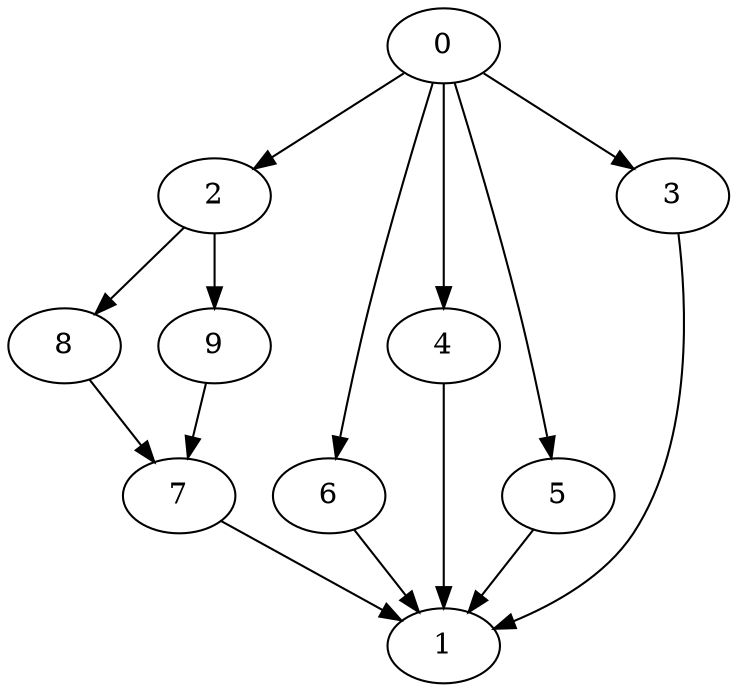 digraph "SeriesParallel-MaxBf-5_Nodes_10_CCR_1.00_WeightType_Random" {
	graph ["Duplicate states"=0,
		GraphType=S_P,
		"Max states in OPEN"=0,
		Modes="120000ms; topo-ordered tasks, ; Pruning: task equivalence, fixed order ready list, ; F-value: ; Optimisation: best schedule length (\
SL) optimisation on equal, ",
		NumberOfTasks=10,
		"Pruned using list schedule length"=1426,
		"States removed from OPEN"=0,
		TargetSystem="Homogeneous-4",
		"Time to schedule (ms)"=133,
		"Total idle time"=29,
		"Total schedule length"=41,
		"Total sequential time"=84,
		"Total states created"=3166
	];
	0	["Finish time"=4,
		Processor=0,
		"Start time"=0,
		Weight=4];
	2	["Finish time"=7,
		Processor=0,
		"Start time"=4,
		Weight=3];
	0 -> 2	[Weight=5];
	6	["Finish time"=22,
		Processor=1,
		"Start time"=9,
		Weight=13];
	0 -> 6	[Weight=5];
	4	["Finish time"=26,
		Processor=2,
		"Start time"=12,
		Weight=14];
	0 -> 4	[Weight=8];
	5	["Finish time"=18,
		Processor=3,
		"Start time"=8,
		Weight=10];
	0 -> 5	[Weight=4];
	3	["Finish time"=24,
		Processor=3,
		"Start time"=18,
		Weight=6];
	0 -> 3	[Weight=5];
	8	["Finish time"=19,
		Processor=0,
		"Start time"=7,
		Weight=12];
	2 -> 8	[Weight=8];
	9	["Finish time"=25,
		Processor=0,
		"Start time"=19,
		Weight=6];
	2 -> 9	[Weight=10];
	7	["Finish time"=29,
		Processor=0,
		"Start time"=25,
		Weight=4];
	8 -> 7	[Weight=9];
	9 -> 7	[Weight=8];
	1	["Finish time"=41,
		Processor=0,
		"Start time"=29,
		Weight=12];
	6 -> 1	[Weight=6];
	4 -> 1	[Weight=3];
	5 -> 1	[Weight=7];
	3 -> 1	[Weight=3];
	7 -> 1	[Weight=3];
}
